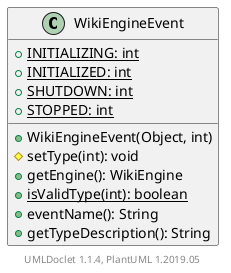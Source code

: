 @startuml

    class WikiEngineEvent [[WikiEngineEvent.html]] {
        {static} +INITIALIZING: int
        {static} +INITIALIZED: int
        {static} +SHUTDOWN: int
        {static} +STOPPED: int
        +WikiEngineEvent(Object, int)
        #setType(int): void
        +getEngine(): WikiEngine
        {static} +isValidType(int): boolean
        +eventName(): String
        +getTypeDescription(): String
    }


    center footer UMLDoclet 1.1.4, PlantUML 1.2019.05
@enduml
